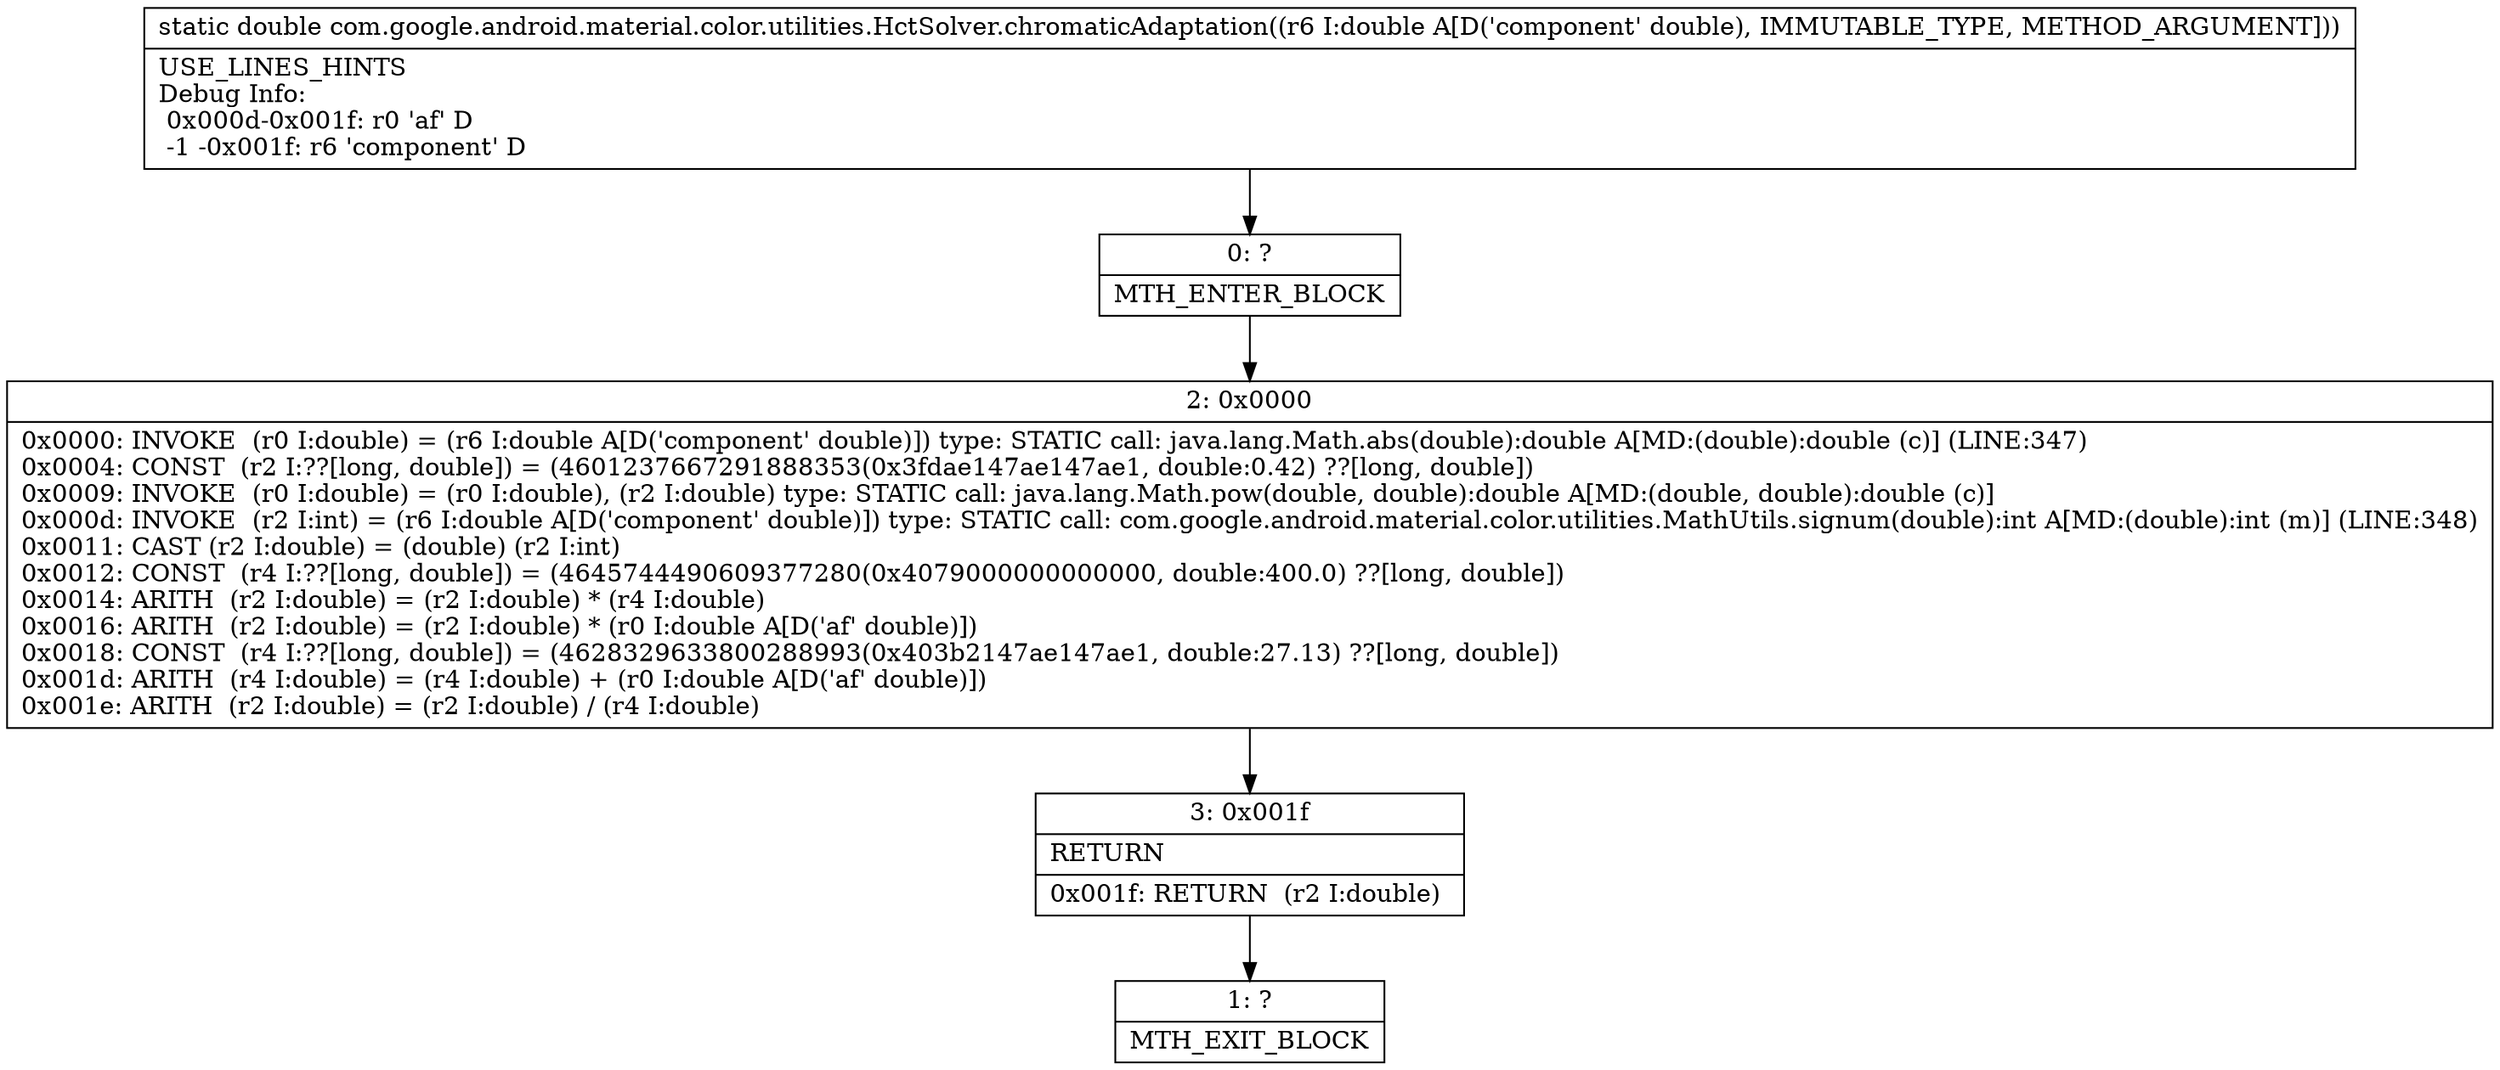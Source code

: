 digraph "CFG forcom.google.android.material.color.utilities.HctSolver.chromaticAdaptation(D)D" {
Node_0 [shape=record,label="{0\:\ ?|MTH_ENTER_BLOCK\l}"];
Node_2 [shape=record,label="{2\:\ 0x0000|0x0000: INVOKE  (r0 I:double) = (r6 I:double A[D('component' double)]) type: STATIC call: java.lang.Math.abs(double):double A[MD:(double):double (c)] (LINE:347)\l0x0004: CONST  (r2 I:??[long, double]) = (4601237667291888353(0x3fdae147ae147ae1, double:0.42) ??[long, double]) \l0x0009: INVOKE  (r0 I:double) = (r0 I:double), (r2 I:double) type: STATIC call: java.lang.Math.pow(double, double):double A[MD:(double, double):double (c)]\l0x000d: INVOKE  (r2 I:int) = (r6 I:double A[D('component' double)]) type: STATIC call: com.google.android.material.color.utilities.MathUtils.signum(double):int A[MD:(double):int (m)] (LINE:348)\l0x0011: CAST (r2 I:double) = (double) (r2 I:int) \l0x0012: CONST  (r4 I:??[long, double]) = (4645744490609377280(0x4079000000000000, double:400.0) ??[long, double]) \l0x0014: ARITH  (r2 I:double) = (r2 I:double) * (r4 I:double) \l0x0016: ARITH  (r2 I:double) = (r2 I:double) * (r0 I:double A[D('af' double)]) \l0x0018: CONST  (r4 I:??[long, double]) = (4628329633800288993(0x403b2147ae147ae1, double:27.13) ??[long, double]) \l0x001d: ARITH  (r4 I:double) = (r4 I:double) + (r0 I:double A[D('af' double)]) \l0x001e: ARITH  (r2 I:double) = (r2 I:double) \/ (r4 I:double) \l}"];
Node_3 [shape=record,label="{3\:\ 0x001f|RETURN\l|0x001f: RETURN  (r2 I:double) \l}"];
Node_1 [shape=record,label="{1\:\ ?|MTH_EXIT_BLOCK\l}"];
MethodNode[shape=record,label="{static double com.google.android.material.color.utilities.HctSolver.chromaticAdaptation((r6 I:double A[D('component' double), IMMUTABLE_TYPE, METHOD_ARGUMENT]))  | USE_LINES_HINTS\lDebug Info:\l  0x000d\-0x001f: r0 'af' D\l  \-1 \-0x001f: r6 'component' D\l}"];
MethodNode -> Node_0;Node_0 -> Node_2;
Node_2 -> Node_3;
Node_3 -> Node_1;
}

